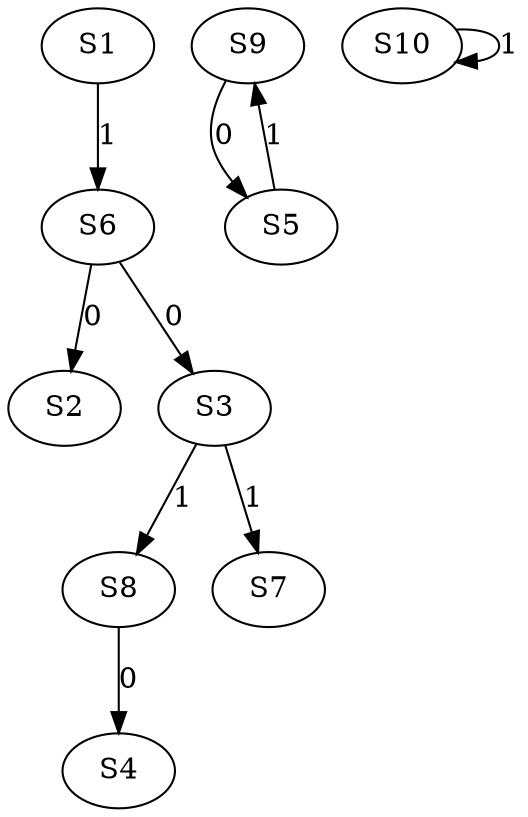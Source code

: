 strict digraph {
	S6 -> S2 [ label = 0 ];
	S6 -> S3 [ label = 0 ];
	S8 -> S4 [ label = 0 ];
	S9 -> S5 [ label = 0 ];
	S1 -> S6 [ label = 1 ];
	S3 -> S7 [ label = 1 ];
	S3 -> S8 [ label = 1 ];
	S5 -> S9 [ label = 1 ];
	S10 -> S10 [ label = 1 ];
}